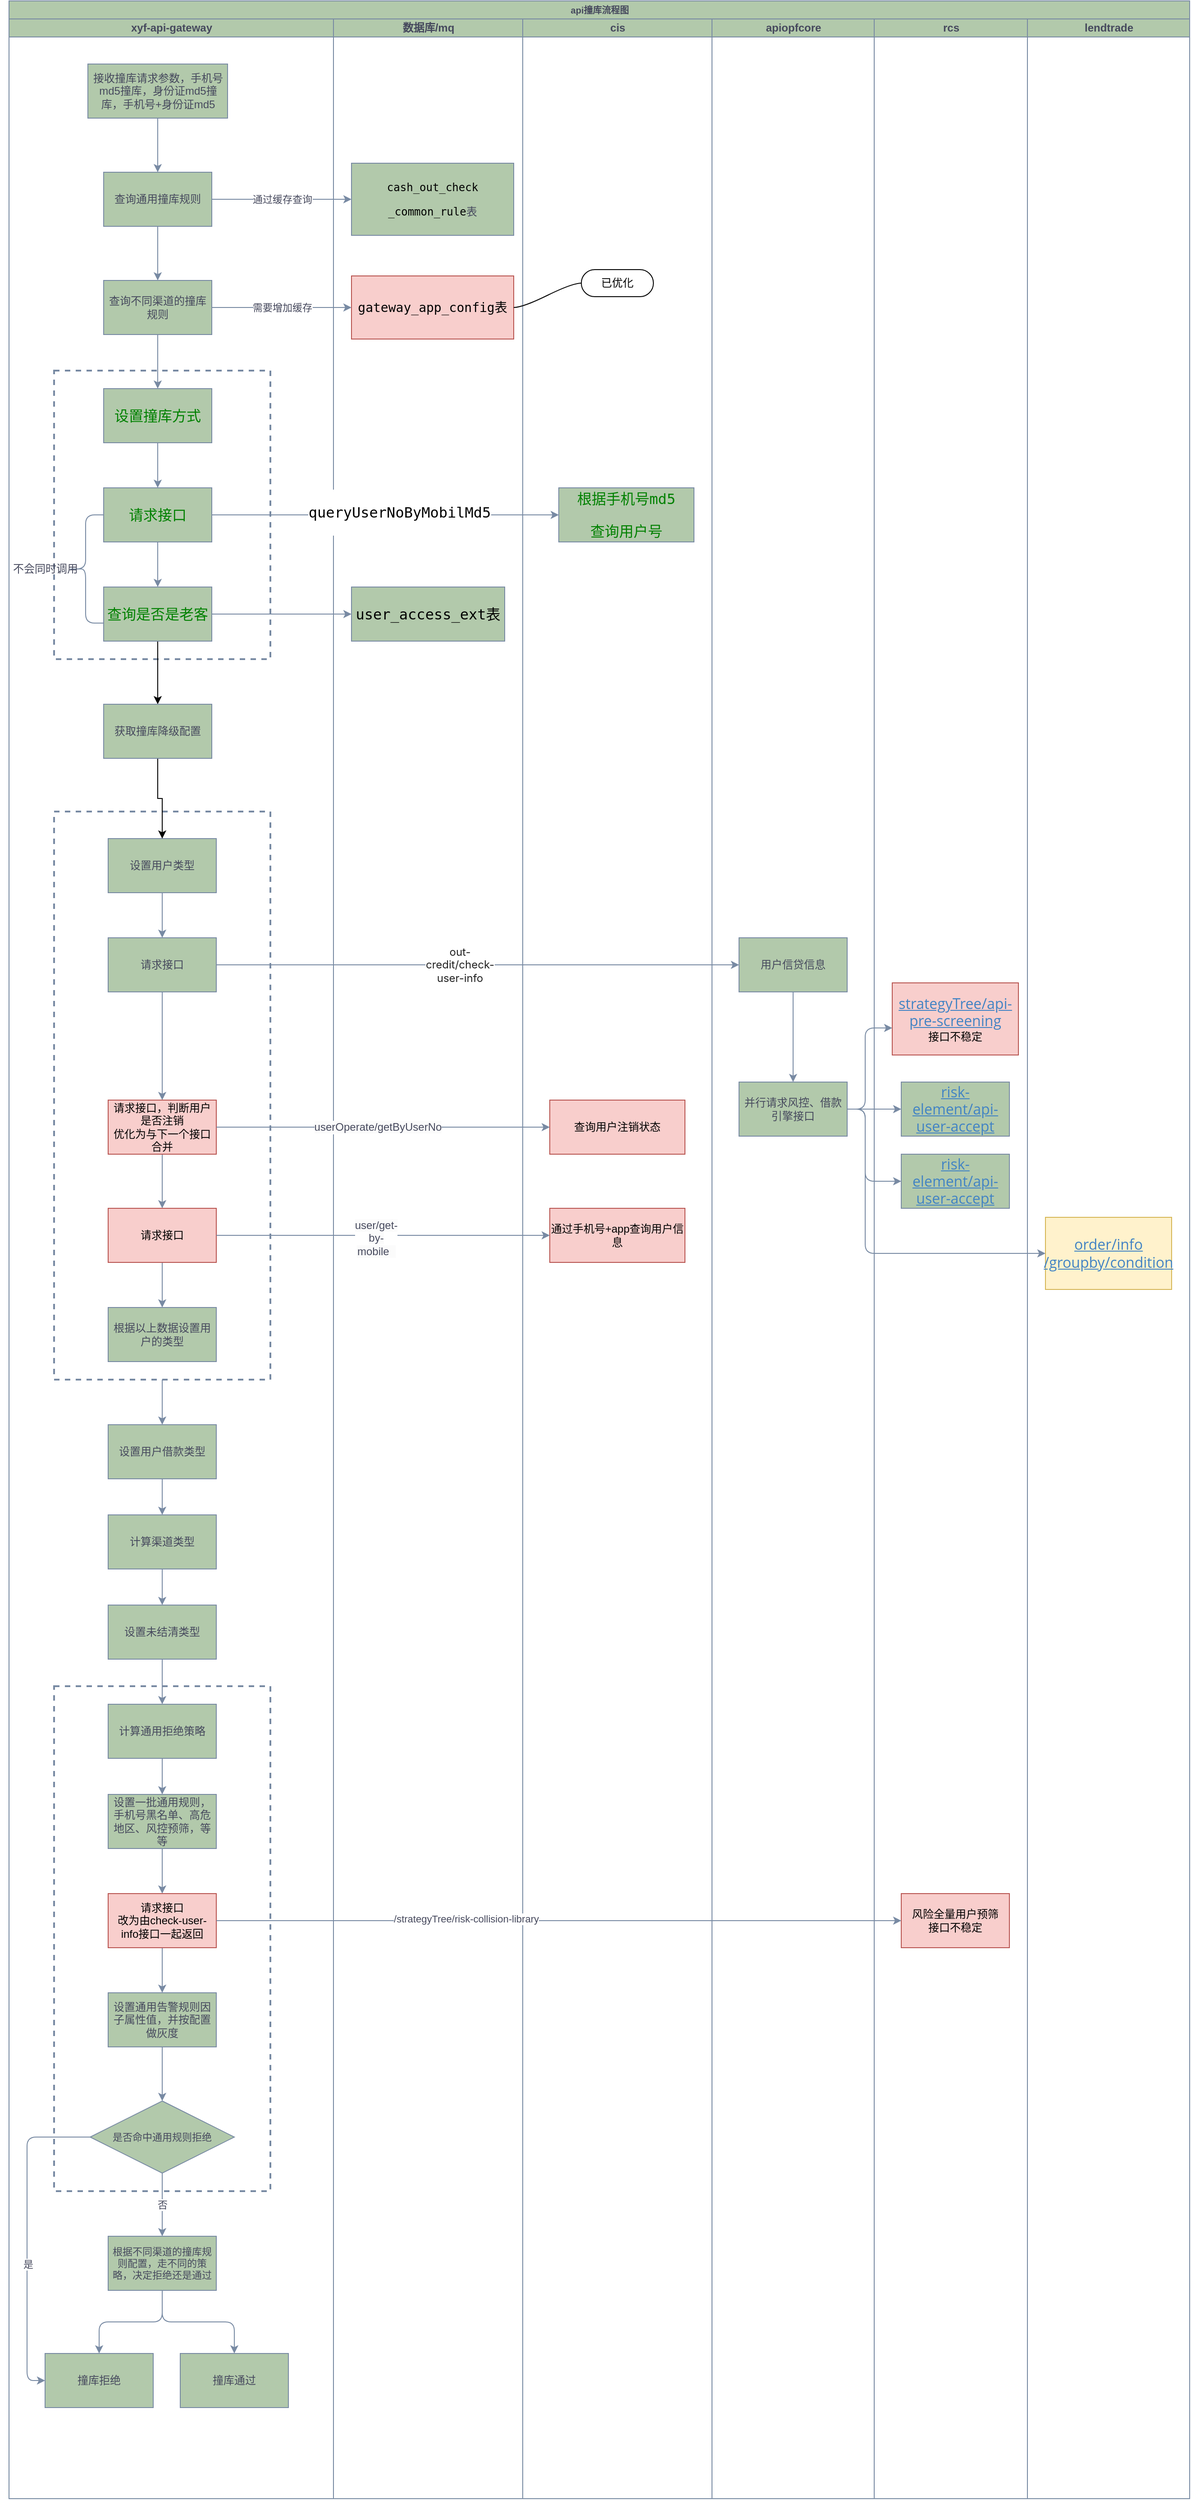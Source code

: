 <mxfile version="24.6.4" type="github">
  <diagram id="prtHgNgQTEPvFCAcTncT" name="Page-1">
    <mxGraphModel dx="1803" dy="1094" grid="1" gridSize="10" guides="1" tooltips="1" connect="1" arrows="1" fold="1" page="1" pageScale="1" pageWidth="827" pageHeight="1169" math="0" shadow="0">
      <root>
        <mxCell id="0" />
        <mxCell id="1" parent="0" />
        <mxCell id="2Fra0jSn8zF7LKlEDc4x-1" value="api撞库流程图" style="swimlane;childLayout=stackLayout;resizeParent=1;resizeParentMax=0;startSize=20;html=1;labelBackgroundColor=none;fillColor=#B2C9AB;strokeColor=#788AA3;fontColor=#46495D;fontSize=10;" parent="1" vertex="1">
          <mxGeometry x="170" y="60" width="1310" height="2770" as="geometry" />
        </mxCell>
        <mxCell id="2Fra0jSn8zF7LKlEDc4x-2" value="xyf-api-gateway" style="swimlane;startSize=20;html=1;labelBackgroundColor=none;fillColor=#B2C9AB;strokeColor=#788AA3;fontColor=#46495D;" parent="2Fra0jSn8zF7LKlEDc4x-1" vertex="1">
          <mxGeometry y="20" width="360" height="2750" as="geometry" />
        </mxCell>
        <mxCell id="2Fra0jSn8zF7LKlEDc4x-95" value="" style="rounded=0;whiteSpace=wrap;html=1;strokeColor=#788AA3;fontFamily=Helvetica;fontSize=11;fontColor=#46495D;labelBackgroundColor=default;fillColor=none;strokeWidth=2;dashed=1;" parent="2Fra0jSn8zF7LKlEDc4x-2" vertex="1">
          <mxGeometry x="50" y="1849" width="240" height="560" as="geometry" />
        </mxCell>
        <mxCell id="2Fra0jSn8zF7LKlEDc4x-69" style="edgeStyle=orthogonalEdgeStyle;curved=0;rounded=1;orthogonalLoop=1;jettySize=auto;html=1;entryX=0.5;entryY=0;entryDx=0;entryDy=0;strokeColor=#788AA3;align=center;verticalAlign=middle;fontFamily=Helvetica;fontSize=11;fontColor=#46495D;labelBackgroundColor=default;endArrow=classic;fillColor=#B2C9AB;" parent="2Fra0jSn8zF7LKlEDc4x-2" source="2Fra0jSn8zF7LKlEDc4x-67" target="2Fra0jSn8zF7LKlEDc4x-68" edge="1">
          <mxGeometry relative="1" as="geometry" />
        </mxCell>
        <mxCell id="2Fra0jSn8zF7LKlEDc4x-67" value="" style="rounded=0;whiteSpace=wrap;html=1;strokeColor=#788AA3;fontColor=#46495D;fillColor=none;strokeWidth=2;dashed=1;" parent="2Fra0jSn8zF7LKlEDc4x-2" vertex="1">
          <mxGeometry x="50" y="879" width="240" height="630" as="geometry" />
        </mxCell>
        <mxCell id="2Fra0jSn8zF7LKlEDc4x-34" value="" style="rounded=0;whiteSpace=wrap;html=1;strokeColor=#788AA3;fontColor=#46495D;fillColor=none;strokeWidth=2;dashed=1;" parent="2Fra0jSn8zF7LKlEDc4x-2" vertex="1">
          <mxGeometry x="50" y="390" width="240" height="320" as="geometry" />
        </mxCell>
        <mxCell id="2Fra0jSn8zF7LKlEDc4x-10" value="" style="edgeStyle=orthogonalEdgeStyle;rounded=0;orthogonalLoop=1;jettySize=auto;html=1;strokeColor=#788AA3;fontColor=#46495D;fillColor=#B2C9AB;" parent="2Fra0jSn8zF7LKlEDc4x-2" source="2Fra0jSn8zF7LKlEDc4x-7" target="2Fra0jSn8zF7LKlEDc4x-9" edge="1">
          <mxGeometry relative="1" as="geometry" />
        </mxCell>
        <mxCell id="2Fra0jSn8zF7LKlEDc4x-7" value="接收撞库请求参数，手机号md5撞库，身份证md5撞库，手机号+身份证md5" style="rounded=0;whiteSpace=wrap;html=1;fillColor=#B2C9AB;strokeColor=#788AA3;labelBackgroundColor=none;fontColor=#46495D;" parent="2Fra0jSn8zF7LKlEDc4x-2" vertex="1">
          <mxGeometry x="87.5" y="50" width="155" height="60" as="geometry" />
        </mxCell>
        <mxCell id="2Fra0jSn8zF7LKlEDc4x-14" value="" style="edgeStyle=orthogonalEdgeStyle;rounded=0;orthogonalLoop=1;jettySize=auto;html=1;strokeColor=#788AA3;fontColor=#46495D;fillColor=#B2C9AB;" parent="2Fra0jSn8zF7LKlEDc4x-2" source="2Fra0jSn8zF7LKlEDc4x-9" target="2Fra0jSn8zF7LKlEDc4x-13" edge="1">
          <mxGeometry relative="1" as="geometry" />
        </mxCell>
        <mxCell id="2Fra0jSn8zF7LKlEDc4x-9" value="查询通用撞库规则" style="rounded=0;whiteSpace=wrap;html=1;fillColor=#B2C9AB;strokeColor=#788AA3;labelBackgroundColor=none;fontColor=#46495D;" parent="2Fra0jSn8zF7LKlEDc4x-2" vertex="1">
          <mxGeometry x="105" y="170" width="120" height="60" as="geometry" />
        </mxCell>
        <mxCell id="2Fra0jSn8zF7LKlEDc4x-18" value="" style="edgeStyle=orthogonalEdgeStyle;rounded=0;orthogonalLoop=1;jettySize=auto;html=1;strokeColor=#788AA3;fontColor=#46495D;fillColor=#B2C9AB;" parent="2Fra0jSn8zF7LKlEDc4x-2" source="2Fra0jSn8zF7LKlEDc4x-13" target="2Fra0jSn8zF7LKlEDc4x-17" edge="1">
          <mxGeometry relative="1" as="geometry" />
        </mxCell>
        <mxCell id="2Fra0jSn8zF7LKlEDc4x-13" value="查询不同渠道的撞库规则" style="rounded=0;whiteSpace=wrap;html=1;fillColor=#B2C9AB;strokeColor=#788AA3;labelBackgroundColor=none;fontColor=#46495D;" parent="2Fra0jSn8zF7LKlEDc4x-2" vertex="1">
          <mxGeometry x="105" y="290" width="120" height="60" as="geometry" />
        </mxCell>
        <mxCell id="2Fra0jSn8zF7LKlEDc4x-20" value="" style="edgeStyle=orthogonalEdgeStyle;rounded=0;orthogonalLoop=1;jettySize=auto;html=1;strokeColor=#788AA3;fontColor=#46495D;fillColor=#B2C9AB;" parent="2Fra0jSn8zF7LKlEDc4x-2" source="2Fra0jSn8zF7LKlEDc4x-17" target="2Fra0jSn8zF7LKlEDc4x-19" edge="1">
          <mxGeometry relative="1" as="geometry" />
        </mxCell>
        <mxCell id="2Fra0jSn8zF7LKlEDc4x-17" value="&lt;div style=&quot;color: rgb(0, 0, 0); font-family: &amp;quot;.AppleSystemUIFont&amp;quot;; font-size: 12pt;&quot;&gt;&lt;pre style=&quot;&quot;&gt;&lt;span style=&quot;color: rgb(0, 128, 0);&quot;&gt;设置撞库方式&lt;/span&gt;&lt;/pre&gt;&lt;/div&gt;" style="rounded=0;whiteSpace=wrap;html=1;fillColor=#B2C9AB;strokeColor=#788AA3;labelBackgroundColor=none;fontColor=#46495D;" parent="2Fra0jSn8zF7LKlEDc4x-2" vertex="1">
          <mxGeometry x="105" y="410" width="120" height="60" as="geometry" />
        </mxCell>
        <mxCell id="2Fra0jSn8zF7LKlEDc4x-25" value="" style="edgeStyle=orthogonalEdgeStyle;rounded=0;orthogonalLoop=1;jettySize=auto;html=1;strokeColor=#788AA3;fontColor=#46495D;fillColor=#B2C9AB;" parent="2Fra0jSn8zF7LKlEDc4x-2" source="2Fra0jSn8zF7LKlEDc4x-19" target="2Fra0jSn8zF7LKlEDc4x-24" edge="1">
          <mxGeometry relative="1" as="geometry" />
        </mxCell>
        <mxCell id="2Fra0jSn8zF7LKlEDc4x-19" value="&lt;div style=&quot;font-family: &amp;quot;.AppleSystemUIFont&amp;quot;; font-size: 12pt;&quot;&gt;&lt;pre style=&quot;&quot;&gt;&lt;font style=&quot;&quot; color=&quot;#008000&quot;&gt;请求接口&lt;/font&gt;&lt;/pre&gt;&lt;/div&gt;" style="rounded=0;whiteSpace=wrap;html=1;fillColor=#B2C9AB;strokeColor=#788AA3;labelBackgroundColor=none;fontColor=#46495D;" parent="2Fra0jSn8zF7LKlEDc4x-2" vertex="1">
          <mxGeometry x="105" y="520" width="120" height="60" as="geometry" />
        </mxCell>
        <mxCell id="riy8OOcU6Zv-kkfkRLPi-4" value="" style="edgeStyle=orthogonalEdgeStyle;rounded=0;orthogonalLoop=1;jettySize=auto;html=1;" edge="1" parent="2Fra0jSn8zF7LKlEDc4x-2" source="2Fra0jSn8zF7LKlEDc4x-24" target="riy8OOcU6Zv-kkfkRLPi-3">
          <mxGeometry relative="1" as="geometry" />
        </mxCell>
        <mxCell id="2Fra0jSn8zF7LKlEDc4x-24" value="&lt;div style=&quot;font-family: &amp;quot;.AppleSystemUIFont&amp;quot;; font-size: 12pt;&quot;&gt;&lt;pre style=&quot;&quot;&gt;&lt;font style=&quot;&quot; color=&quot;#008000&quot;&gt;查询是否是老客&lt;/font&gt;&lt;/pre&gt;&lt;/div&gt;" style="rounded=0;whiteSpace=wrap;html=1;fillColor=#B2C9AB;strokeColor=#788AA3;labelBackgroundColor=none;fontColor=#46495D;" parent="2Fra0jSn8zF7LKlEDc4x-2" vertex="1">
          <mxGeometry x="105" y="630" width="120" height="60" as="geometry" />
        </mxCell>
        <mxCell id="2Fra0jSn8zF7LKlEDc4x-30" value="" style="shape=curlyBracket;whiteSpace=wrap;html=1;rounded=1;labelPosition=left;verticalLabelPosition=middle;align=right;verticalAlign=middle;strokeColor=#788AA3;fontColor=#46495D;fillColor=#B2C9AB;" parent="2Fra0jSn8zF7LKlEDc4x-2" vertex="1">
          <mxGeometry x="65" y="550" width="40" height="120" as="geometry" />
        </mxCell>
        <mxCell id="2Fra0jSn8zF7LKlEDc4x-31" value="不会同时调用" style="text;html=1;align=center;verticalAlign=middle;resizable=0;points=[];autosize=1;strokeColor=none;fillColor=none;fontColor=#46495D;" parent="2Fra0jSn8zF7LKlEDc4x-2" vertex="1">
          <mxGeometry x="-10" y="595" width="100" height="30" as="geometry" />
        </mxCell>
        <mxCell id="2Fra0jSn8zF7LKlEDc4x-39" value="" style="edgeStyle=orthogonalEdgeStyle;rounded=0;orthogonalLoop=1;jettySize=auto;html=1;strokeColor=#788AA3;fontColor=#46495D;fillColor=#B2C9AB;" parent="2Fra0jSn8zF7LKlEDc4x-2" source="2Fra0jSn8zF7LKlEDc4x-37" target="2Fra0jSn8zF7LKlEDc4x-38" edge="1">
          <mxGeometry relative="1" as="geometry" />
        </mxCell>
        <mxCell id="2Fra0jSn8zF7LKlEDc4x-37" value="设置用户类型" style="rounded=0;whiteSpace=wrap;html=1;fillColor=#B2C9AB;strokeColor=#788AA3;labelBackgroundColor=none;fontColor=#46495D;" parent="2Fra0jSn8zF7LKlEDc4x-2" vertex="1">
          <mxGeometry x="110" y="909" width="120" height="60" as="geometry" />
        </mxCell>
        <mxCell id="2Fra0jSn8zF7LKlEDc4x-54" value="" style="edgeStyle=orthogonalEdgeStyle;curved=0;rounded=1;orthogonalLoop=1;jettySize=auto;html=1;strokeColor=#788AA3;align=center;verticalAlign=middle;fontFamily=Helvetica;fontSize=11;fontColor=#46495D;labelBackgroundColor=default;endArrow=classic;fillColor=#B2C9AB;" parent="2Fra0jSn8zF7LKlEDc4x-2" source="2Fra0jSn8zF7LKlEDc4x-38" target="2Fra0jSn8zF7LKlEDc4x-53" edge="1">
          <mxGeometry relative="1" as="geometry" />
        </mxCell>
        <mxCell id="2Fra0jSn8zF7LKlEDc4x-38" value="请求接口" style="rounded=0;whiteSpace=wrap;html=1;fillColor=#B2C9AB;strokeColor=#788AA3;labelBackgroundColor=none;fontColor=#46495D;" parent="2Fra0jSn8zF7LKlEDc4x-2" vertex="1">
          <mxGeometry x="110" y="1019" width="120" height="60" as="geometry" />
        </mxCell>
        <mxCell id="2Fra0jSn8zF7LKlEDc4x-58" style="edgeStyle=orthogonalEdgeStyle;curved=0;rounded=1;orthogonalLoop=1;jettySize=auto;html=1;entryX=0.5;entryY=0;entryDx=0;entryDy=0;strokeColor=#788AA3;align=center;verticalAlign=middle;fontFamily=Helvetica;fontSize=11;fontColor=#46495D;labelBackgroundColor=default;endArrow=classic;fillColor=#B2C9AB;" parent="2Fra0jSn8zF7LKlEDc4x-2" source="2Fra0jSn8zF7LKlEDc4x-53" target="2Fra0jSn8zF7LKlEDc4x-57" edge="1">
          <mxGeometry relative="1" as="geometry" />
        </mxCell>
        <mxCell id="2Fra0jSn8zF7LKlEDc4x-53" value="请求接口，判断用户是否注销&lt;div&gt;优化为与下一个接口合并&lt;/div&gt;" style="rounded=0;whiteSpace=wrap;html=1;fillColor=#f8cecc;strokeColor=#b85450;labelBackgroundColor=none;" parent="2Fra0jSn8zF7LKlEDc4x-2" vertex="1">
          <mxGeometry x="110" y="1199" width="120" height="60" as="geometry" />
        </mxCell>
        <mxCell id="2Fra0jSn8zF7LKlEDc4x-66" value="" style="edgeStyle=orthogonalEdgeStyle;curved=0;rounded=1;orthogonalLoop=1;jettySize=auto;html=1;strokeColor=#788AA3;align=center;verticalAlign=middle;fontFamily=Helvetica;fontSize=11;fontColor=#46495D;labelBackgroundColor=default;endArrow=classic;fillColor=#B2C9AB;" parent="2Fra0jSn8zF7LKlEDc4x-2" source="2Fra0jSn8zF7LKlEDc4x-57" target="2Fra0jSn8zF7LKlEDc4x-65" edge="1">
          <mxGeometry relative="1" as="geometry" />
        </mxCell>
        <mxCell id="2Fra0jSn8zF7LKlEDc4x-57" value="请求接口" style="rounded=0;whiteSpace=wrap;html=1;fillColor=#f8cecc;strokeColor=#b85450;labelBackgroundColor=none;" parent="2Fra0jSn8zF7LKlEDc4x-2" vertex="1">
          <mxGeometry x="110" y="1319" width="120" height="60" as="geometry" />
        </mxCell>
        <mxCell id="2Fra0jSn8zF7LKlEDc4x-65" value="根据以上数据设置用户的类型" style="rounded=0;whiteSpace=wrap;html=1;fillColor=#B2C9AB;strokeColor=#788AA3;labelBackgroundColor=none;fontColor=#46495D;" parent="2Fra0jSn8zF7LKlEDc4x-2" vertex="1">
          <mxGeometry x="110" y="1429" width="120" height="60" as="geometry" />
        </mxCell>
        <mxCell id="2Fra0jSn8zF7LKlEDc4x-71" value="" style="edgeStyle=orthogonalEdgeStyle;curved=0;rounded=1;orthogonalLoop=1;jettySize=auto;html=1;strokeColor=#788AA3;align=center;verticalAlign=middle;fontFamily=Helvetica;fontSize=11;fontColor=#46495D;labelBackgroundColor=default;endArrow=classic;fillColor=#B2C9AB;" parent="2Fra0jSn8zF7LKlEDc4x-2" source="2Fra0jSn8zF7LKlEDc4x-68" target="2Fra0jSn8zF7LKlEDc4x-70" edge="1">
          <mxGeometry relative="1" as="geometry" />
        </mxCell>
        <mxCell id="2Fra0jSn8zF7LKlEDc4x-68" value="设置用户借款类型" style="rounded=0;whiteSpace=wrap;html=1;fillColor=#B2C9AB;strokeColor=#788AA3;labelBackgroundColor=none;fontColor=#46495D;" parent="2Fra0jSn8zF7LKlEDc4x-2" vertex="1">
          <mxGeometry x="110" y="1559" width="120" height="60" as="geometry" />
        </mxCell>
        <mxCell id="2Fra0jSn8zF7LKlEDc4x-73" value="" style="edgeStyle=orthogonalEdgeStyle;curved=0;rounded=1;orthogonalLoop=1;jettySize=auto;html=1;strokeColor=#788AA3;align=center;verticalAlign=middle;fontFamily=Helvetica;fontSize=11;fontColor=#46495D;labelBackgroundColor=default;endArrow=classic;fillColor=#B2C9AB;" parent="2Fra0jSn8zF7LKlEDc4x-2" source="2Fra0jSn8zF7LKlEDc4x-70" target="2Fra0jSn8zF7LKlEDc4x-72" edge="1">
          <mxGeometry relative="1" as="geometry" />
        </mxCell>
        <mxCell id="2Fra0jSn8zF7LKlEDc4x-70" value="计算渠道类型" style="rounded=0;whiteSpace=wrap;html=1;fillColor=#B2C9AB;strokeColor=#788AA3;labelBackgroundColor=none;fontColor=#46495D;" parent="2Fra0jSn8zF7LKlEDc4x-2" vertex="1">
          <mxGeometry x="110" y="1659" width="120" height="60" as="geometry" />
        </mxCell>
        <mxCell id="2Fra0jSn8zF7LKlEDc4x-75" value="" style="edgeStyle=orthogonalEdgeStyle;curved=0;rounded=1;orthogonalLoop=1;jettySize=auto;html=1;strokeColor=#788AA3;align=center;verticalAlign=middle;fontFamily=Helvetica;fontSize=11;fontColor=#46495D;labelBackgroundColor=default;endArrow=classic;fillColor=#B2C9AB;" parent="2Fra0jSn8zF7LKlEDc4x-2" source="2Fra0jSn8zF7LKlEDc4x-72" target="2Fra0jSn8zF7LKlEDc4x-74" edge="1">
          <mxGeometry relative="1" as="geometry" />
        </mxCell>
        <mxCell id="2Fra0jSn8zF7LKlEDc4x-72" value="设置未结清类型" style="rounded=0;whiteSpace=wrap;html=1;fillColor=#B2C9AB;strokeColor=#788AA3;labelBackgroundColor=none;fontColor=#46495D;" parent="2Fra0jSn8zF7LKlEDc4x-2" vertex="1">
          <mxGeometry x="110" y="1759" width="120" height="60" as="geometry" />
        </mxCell>
        <mxCell id="2Fra0jSn8zF7LKlEDc4x-77" value="" style="edgeStyle=orthogonalEdgeStyle;curved=0;rounded=1;orthogonalLoop=1;jettySize=auto;html=1;strokeColor=#788AA3;align=center;verticalAlign=middle;fontFamily=Helvetica;fontSize=11;fontColor=#46495D;labelBackgroundColor=default;endArrow=classic;fillColor=#B2C9AB;" parent="2Fra0jSn8zF7LKlEDc4x-2" source="2Fra0jSn8zF7LKlEDc4x-74" target="2Fra0jSn8zF7LKlEDc4x-76" edge="1">
          <mxGeometry relative="1" as="geometry" />
        </mxCell>
        <mxCell id="2Fra0jSn8zF7LKlEDc4x-74" value="计算通用拒绝策略" style="rounded=0;whiteSpace=wrap;html=1;fillColor=#B2C9AB;strokeColor=#788AA3;labelBackgroundColor=none;fontColor=#46495D;" parent="2Fra0jSn8zF7LKlEDc4x-2" vertex="1">
          <mxGeometry x="110" y="1869" width="120" height="60" as="geometry" />
        </mxCell>
        <mxCell id="2Fra0jSn8zF7LKlEDc4x-79" value="" style="edgeStyle=orthogonalEdgeStyle;curved=0;rounded=1;orthogonalLoop=1;jettySize=auto;html=1;strokeColor=#788AA3;align=center;verticalAlign=middle;fontFamily=Helvetica;fontSize=11;fontColor=#46495D;labelBackgroundColor=default;endArrow=classic;fillColor=#B2C9AB;" parent="2Fra0jSn8zF7LKlEDc4x-2" source="2Fra0jSn8zF7LKlEDc4x-76" target="2Fra0jSn8zF7LKlEDc4x-78" edge="1">
          <mxGeometry relative="1" as="geometry" />
        </mxCell>
        <mxCell id="2Fra0jSn8zF7LKlEDc4x-76" value="设置一批通用规则，手机号黑名单、高危地区、风控预筛，等等" style="rounded=0;whiteSpace=wrap;html=1;fillColor=#B2C9AB;strokeColor=#788AA3;labelBackgroundColor=none;fontColor=#46495D;" parent="2Fra0jSn8zF7LKlEDc4x-2" vertex="1">
          <mxGeometry x="110" y="1969" width="120" height="60" as="geometry" />
        </mxCell>
        <mxCell id="2Fra0jSn8zF7LKlEDc4x-84" style="edgeStyle=orthogonalEdgeStyle;curved=0;rounded=1;orthogonalLoop=1;jettySize=auto;html=1;entryX=0.5;entryY=0;entryDx=0;entryDy=0;strokeColor=#788AA3;align=center;verticalAlign=middle;fontFamily=Helvetica;fontSize=11;fontColor=#46495D;labelBackgroundColor=default;endArrow=classic;fillColor=#B2C9AB;" parent="2Fra0jSn8zF7LKlEDc4x-2" source="2Fra0jSn8zF7LKlEDc4x-78" target="2Fra0jSn8zF7LKlEDc4x-83" edge="1">
          <mxGeometry relative="1" as="geometry" />
        </mxCell>
        <mxCell id="2Fra0jSn8zF7LKlEDc4x-78" value="请求接口&lt;div&gt;改为由check-user-info接口一起返回&lt;/div&gt;" style="rounded=0;whiteSpace=wrap;html=1;fillColor=#f8cecc;strokeColor=#b85450;labelBackgroundColor=none;" parent="2Fra0jSn8zF7LKlEDc4x-2" vertex="1">
          <mxGeometry x="110" y="2079" width="120" height="60" as="geometry" />
        </mxCell>
        <mxCell id="2Fra0jSn8zF7LKlEDc4x-86" value="" style="edgeStyle=orthogonalEdgeStyle;curved=0;rounded=1;orthogonalLoop=1;jettySize=auto;html=1;strokeColor=#788AA3;align=center;verticalAlign=middle;fontFamily=Helvetica;fontSize=11;fontColor=#46495D;labelBackgroundColor=default;endArrow=classic;fillColor=#B2C9AB;entryX=0.5;entryY=0;entryDx=0;entryDy=0;" parent="2Fra0jSn8zF7LKlEDc4x-2" source="2Fra0jSn8zF7LKlEDc4x-83" target="2Fra0jSn8zF7LKlEDc4x-87" edge="1">
          <mxGeometry relative="1" as="geometry">
            <mxPoint x="170" y="2319" as="targetPoint" />
          </mxGeometry>
        </mxCell>
        <mxCell id="2Fra0jSn8zF7LKlEDc4x-83" value="设置通用告警规则因子属性值，并按配置做灰度" style="rounded=0;whiteSpace=wrap;html=1;fillColor=#B2C9AB;strokeColor=#788AA3;labelBackgroundColor=none;fontColor=#46495D;" parent="2Fra0jSn8zF7LKlEDc4x-2" vertex="1">
          <mxGeometry x="110" y="2189" width="120" height="60" as="geometry" />
        </mxCell>
        <mxCell id="2Fra0jSn8zF7LKlEDc4x-89" value="否" style="edgeStyle=orthogonalEdgeStyle;curved=0;rounded=1;orthogonalLoop=1;jettySize=auto;html=1;strokeColor=#788AA3;align=center;verticalAlign=middle;fontFamily=Helvetica;fontSize=11;fontColor=#46495D;labelBackgroundColor=default;endArrow=classic;fillColor=#B2C9AB;" parent="2Fra0jSn8zF7LKlEDc4x-2" source="2Fra0jSn8zF7LKlEDc4x-87" target="2Fra0jSn8zF7LKlEDc4x-88" edge="1">
          <mxGeometry relative="1" as="geometry" />
        </mxCell>
        <mxCell id="2Fra0jSn8zF7LKlEDc4x-98" style="edgeStyle=orthogonalEdgeStyle;curved=0;rounded=1;orthogonalLoop=1;jettySize=auto;html=1;entryX=0;entryY=0.5;entryDx=0;entryDy=0;strokeColor=#788AA3;align=center;verticalAlign=middle;fontFamily=Helvetica;fontSize=11;fontColor=#46495D;labelBackgroundColor=default;endArrow=classic;fillColor=#B2C9AB;" parent="2Fra0jSn8zF7LKlEDc4x-2" source="2Fra0jSn8zF7LKlEDc4x-87" target="2Fra0jSn8zF7LKlEDc4x-96" edge="1">
          <mxGeometry relative="1" as="geometry">
            <Array as="points">
              <mxPoint x="20" y="2349" />
              <mxPoint x="20" y="2619" />
            </Array>
          </mxGeometry>
        </mxCell>
        <mxCell id="2Fra0jSn8zF7LKlEDc4x-99" value="是" style="edgeLabel;html=1;align=center;verticalAlign=middle;resizable=0;points=[];strokeColor=#788AA3;fontFamily=Helvetica;fontSize=11;fontColor=#46495D;labelBackgroundColor=default;fillColor=#B2C9AB;" parent="2Fra0jSn8zF7LKlEDc4x-98" vertex="1" connectable="0">
          <mxGeometry x="0.172" y="1" relative="1" as="geometry">
            <mxPoint as="offset" />
          </mxGeometry>
        </mxCell>
        <mxCell id="2Fra0jSn8zF7LKlEDc4x-87" value="是否命中通用规则拒绝" style="rhombus;whiteSpace=wrap;html=1;strokeColor=#788AA3;fontFamily=Helvetica;fontSize=11;fontColor=#46495D;labelBackgroundColor=none;fillColor=#B2C9AB;" parent="2Fra0jSn8zF7LKlEDc4x-2" vertex="1">
          <mxGeometry x="90" y="2309" width="160" height="80" as="geometry" />
        </mxCell>
        <mxCell id="2Fra0jSn8zF7LKlEDc4x-100" style="edgeStyle=orthogonalEdgeStyle;curved=0;rounded=1;orthogonalLoop=1;jettySize=auto;html=1;strokeColor=#788AA3;align=center;verticalAlign=middle;fontFamily=Helvetica;fontSize=11;fontColor=#46495D;labelBackgroundColor=default;endArrow=classic;fillColor=#B2C9AB;" parent="2Fra0jSn8zF7LKlEDc4x-2" source="2Fra0jSn8zF7LKlEDc4x-88" target="2Fra0jSn8zF7LKlEDc4x-97" edge="1">
          <mxGeometry relative="1" as="geometry" />
        </mxCell>
        <mxCell id="2Fra0jSn8zF7LKlEDc4x-101" style="edgeStyle=orthogonalEdgeStyle;curved=0;rounded=1;orthogonalLoop=1;jettySize=auto;html=1;entryX=0.5;entryY=0;entryDx=0;entryDy=0;strokeColor=#788AA3;align=center;verticalAlign=middle;fontFamily=Helvetica;fontSize=11;fontColor=#46495D;labelBackgroundColor=default;endArrow=classic;fillColor=#B2C9AB;" parent="2Fra0jSn8zF7LKlEDc4x-2" source="2Fra0jSn8zF7LKlEDc4x-88" target="2Fra0jSn8zF7LKlEDc4x-96" edge="1">
          <mxGeometry relative="1" as="geometry" />
        </mxCell>
        <mxCell id="2Fra0jSn8zF7LKlEDc4x-88" value="根据不同渠道的撞库规则配置，走不同的策略，决定拒绝还是通过" style="whiteSpace=wrap;html=1;fontSize=11;fillColor=#B2C9AB;strokeColor=#788AA3;fontColor=#46495D;labelBackgroundColor=none;" parent="2Fra0jSn8zF7LKlEDc4x-2" vertex="1">
          <mxGeometry x="110" y="2459" width="120" height="60" as="geometry" />
        </mxCell>
        <mxCell id="2Fra0jSn8zF7LKlEDc4x-96" value="撞库拒绝" style="rounded=0;whiteSpace=wrap;html=1;fillColor=#B2C9AB;strokeColor=#788AA3;labelBackgroundColor=none;fontColor=#46495D;" parent="2Fra0jSn8zF7LKlEDc4x-2" vertex="1">
          <mxGeometry x="40" y="2589" width="120" height="60" as="geometry" />
        </mxCell>
        <mxCell id="2Fra0jSn8zF7LKlEDc4x-97" value="撞库通过" style="rounded=0;whiteSpace=wrap;html=1;fillColor=#B2C9AB;strokeColor=#788AA3;labelBackgroundColor=none;fontColor=#46495D;" parent="2Fra0jSn8zF7LKlEDc4x-2" vertex="1">
          <mxGeometry x="190" y="2589" width="120" height="60" as="geometry" />
        </mxCell>
        <mxCell id="riy8OOcU6Zv-kkfkRLPi-5" style="edgeStyle=orthogonalEdgeStyle;rounded=0;orthogonalLoop=1;jettySize=auto;html=1;entryX=0.5;entryY=0;entryDx=0;entryDy=0;" edge="1" parent="2Fra0jSn8zF7LKlEDc4x-2" source="riy8OOcU6Zv-kkfkRLPi-3" target="2Fra0jSn8zF7LKlEDc4x-37">
          <mxGeometry relative="1" as="geometry" />
        </mxCell>
        <mxCell id="riy8OOcU6Zv-kkfkRLPi-3" value="获取撞库降级配置" style="whiteSpace=wrap;html=1;fillColor=#B2C9AB;strokeColor=#788AA3;fontColor=#46495D;rounded=0;labelBackgroundColor=none;" vertex="1" parent="2Fra0jSn8zF7LKlEDc4x-2">
          <mxGeometry x="105" y="760" width="120" height="60" as="geometry" />
        </mxCell>
        <mxCell id="2Fra0jSn8zF7LKlEDc4x-8" value="数据库/mq" style="swimlane;startSize=20;html=1;labelBackgroundColor=none;fillColor=#B2C9AB;strokeColor=#788AA3;fontColor=#46495D;" parent="2Fra0jSn8zF7LKlEDc4x-1" vertex="1">
          <mxGeometry x="360" y="20" width="210" height="2750" as="geometry" />
        </mxCell>
        <mxCell id="2Fra0jSn8zF7LKlEDc4x-11" value="&lt;div style=&quot;font-family: Menlo-Regular, monospace; font-size: 12px;&quot;&gt;&lt;pre style=&quot;&quot;&gt;&lt;font color=&quot;#000000&quot;&gt;cash_out_check&lt;/font&gt;&lt;/pre&gt;&lt;pre style=&quot;&quot;&gt;&lt;font color=&quot;#000000&quot;&gt;_common_rule&lt;/font&gt;表&lt;/pre&gt;&lt;/div&gt;" style="html=1;fillColor=#B2C9AB;strokeColor=#788AA3;fontColor=#46495D;rounded=0;labelBackgroundColor=none;fontSize=11;whiteSpace=wrap;" parent="2Fra0jSn8zF7LKlEDc4x-8" vertex="1">
          <mxGeometry x="20" y="160" width="180" height="80" as="geometry" />
        </mxCell>
        <mxCell id="2Fra0jSn8zF7LKlEDc4x-15" value="&lt;div style=&quot;font-family: Menlo-Regular, monospace;&quot;&gt;&lt;pre style=&quot;&quot;&gt;&lt;font style=&quot;font-size: 14px;&quot;&gt;gateway_app_config表&lt;/font&gt;&lt;/pre&gt;&lt;/div&gt;" style="rounded=0;whiteSpace=wrap;html=1;fillColor=#f8cecc;strokeColor=#b85450;labelBackgroundColor=none;" parent="2Fra0jSn8zF7LKlEDc4x-8" vertex="1">
          <mxGeometry x="20" y="285" width="180" height="70" as="geometry" />
        </mxCell>
        <mxCell id="2Fra0jSn8zF7LKlEDc4x-26" value="&lt;div style=&quot;font-family: &amp;quot;.AppleSystemUIFont&amp;quot;; font-size: 12pt;&quot;&gt;&lt;pre style=&quot;&quot;&gt;&lt;div style=&quot;font-family: Menlo-Regular, monospace; font-size: 12pt;&quot;&gt;&lt;pre style=&quot;&quot;&gt;&lt;font color=&quot;#000000&quot;&gt;user_access_ext表&lt;/font&gt;&lt;/pre&gt;&lt;/div&gt;&lt;/pre&gt;&lt;/div&gt;" style="rounded=0;whiteSpace=wrap;html=1;fillColor=#B2C9AB;strokeColor=#788AA3;labelBackgroundColor=none;fontColor=#46495D;" parent="2Fra0jSn8zF7LKlEDc4x-8" vertex="1">
          <mxGeometry x="20" y="630" width="170" height="60" as="geometry" />
        </mxCell>
        <mxCell id="2Fra0jSn8zF7LKlEDc4x-3" value="cis" style="swimlane;startSize=20;html=1;labelBackgroundColor=none;fillColor=#B2C9AB;strokeColor=#788AA3;fontColor=#46495D;" parent="2Fra0jSn8zF7LKlEDc4x-1" vertex="1">
          <mxGeometry x="570" y="20" width="210" height="2750" as="geometry" />
        </mxCell>
        <mxCell id="2Fra0jSn8zF7LKlEDc4x-21" value="&lt;div style=&quot;font-family: &amp;quot;.AppleSystemUIFont&amp;quot;; font-size: 12pt;&quot;&gt;&lt;pre style=&quot;&quot;&gt;&lt;font style=&quot;&quot; color=&quot;#008000&quot;&gt;根据手机号md5&lt;/font&gt;&lt;/pre&gt;&lt;pre style=&quot;&quot;&gt;&lt;font style=&quot;&quot; color=&quot;#008000&quot;&gt;查询用户号&lt;/font&gt;&lt;/pre&gt;&lt;/div&gt;" style="rounded=0;html=1;fillColor=#B2C9AB;strokeColor=#788AA3;labelBackgroundColor=none;fontColor=#46495D;whiteSpace=wrap;" parent="2Fra0jSn8zF7LKlEDc4x-3" vertex="1">
          <mxGeometry x="40" y="520" width="150" height="60" as="geometry" />
        </mxCell>
        <mxCell id="2Fra0jSn8zF7LKlEDc4x-55" value="查询用户注销状态" style="rounded=0;whiteSpace=wrap;html=1;fillColor=#f8cecc;strokeColor=#b85450;labelBackgroundColor=none;" parent="2Fra0jSn8zF7LKlEDc4x-3" vertex="1">
          <mxGeometry x="30" y="1199" width="150" height="60" as="geometry" />
        </mxCell>
        <mxCell id="2Fra0jSn8zF7LKlEDc4x-59" value="通过手机号+app查询用户信息" style="rounded=0;whiteSpace=wrap;html=1;fillColor=#f8cecc;strokeColor=#b85450;labelBackgroundColor=none;" parent="2Fra0jSn8zF7LKlEDc4x-3" vertex="1">
          <mxGeometry x="30" y="1319" width="150" height="60" as="geometry" />
        </mxCell>
        <mxCell id="riy8OOcU6Zv-kkfkRLPi-1" value="已优化" style="whiteSpace=wrap;html=1;rounded=1;arcSize=50;align=center;verticalAlign=middle;strokeWidth=1;autosize=1;spacing=4;treeFolding=1;treeMoving=1;newEdgeStyle={&quot;edgeStyle&quot;:&quot;entityRelationEdgeStyle&quot;,&quot;startArrow&quot;:&quot;none&quot;,&quot;endArrow&quot;:&quot;none&quot;,&quot;segment&quot;:10,&quot;curved&quot;:1,&quot;sourcePerimeterSpacing&quot;:0,&quot;targetPerimeterSpacing&quot;:0};" vertex="1" parent="2Fra0jSn8zF7LKlEDc4x-3">
          <mxGeometry x="65" y="278" width="80" height="30" as="geometry" />
        </mxCell>
        <mxCell id="riy8OOcU6Zv-kkfkRLPi-2" value="" style="edgeStyle=entityRelationEdgeStyle;startArrow=none;endArrow=none;segment=10;curved=1;sourcePerimeterSpacing=0;targetPerimeterSpacing=0;rounded=0;" edge="1" target="riy8OOcU6Zv-kkfkRLPi-1" parent="2Fra0jSn8zF7LKlEDc4x-3">
          <mxGeometry relative="1" as="geometry">
            <mxPoint x="-10" y="320" as="sourcePoint" />
          </mxGeometry>
        </mxCell>
        <mxCell id="2Fra0jSn8zF7LKlEDc4x-4" value="apiopfcore" style="swimlane;startSize=20;html=1;labelBackgroundColor=none;fillColor=#B2C9AB;strokeColor=#788AA3;fontColor=#46495D;" parent="2Fra0jSn8zF7LKlEDc4x-1" vertex="1">
          <mxGeometry x="780" y="20" width="180" height="2750" as="geometry" />
        </mxCell>
        <mxCell id="2Fra0jSn8zF7LKlEDc4x-44" value="" style="edgeStyle=orthogonalEdgeStyle;rounded=0;orthogonalLoop=1;jettySize=auto;html=1;strokeColor=#788AA3;fontColor=#46495D;fillColor=#B2C9AB;" parent="2Fra0jSn8zF7LKlEDc4x-4" source="2Fra0jSn8zF7LKlEDc4x-40" target="2Fra0jSn8zF7LKlEDc4x-43" edge="1">
          <mxGeometry relative="1" as="geometry" />
        </mxCell>
        <mxCell id="2Fra0jSn8zF7LKlEDc4x-40" value="用户信贷信息" style="rounded=0;whiteSpace=wrap;html=1;fillColor=#B2C9AB;strokeColor=#788AA3;labelBackgroundColor=none;fontColor=#46495D;" parent="2Fra0jSn8zF7LKlEDc4x-4" vertex="1">
          <mxGeometry x="30" y="1019" width="120" height="60" as="geometry" />
        </mxCell>
        <mxCell id="2Fra0jSn8zF7LKlEDc4x-43" value="并行请求风控、借款引擎接口" style="rounded=0;whiteSpace=wrap;html=1;fillColor=#B2C9AB;strokeColor=#788AA3;labelBackgroundColor=none;fontColor=#46495D;" parent="2Fra0jSn8zF7LKlEDc4x-4" vertex="1">
          <mxGeometry x="30" y="1179" width="120" height="60" as="geometry" />
        </mxCell>
        <mxCell id="2Fra0jSn8zF7LKlEDc4x-6" value="rcs" style="swimlane;startSize=20;html=1;labelBackgroundColor=none;fillColor=#B2C9AB;strokeColor=#788AA3;fontColor=#46495D;" parent="2Fra0jSn8zF7LKlEDc4x-1" vertex="1">
          <mxGeometry x="960" y="20" width="170" height="2750" as="geometry" />
        </mxCell>
        <mxCell id="2Fra0jSn8zF7LKlEDc4x-45" value="&lt;a style=&quot;box-sizing: border-box; cursor: pointer; color: rgb(65, 131, 196); -webkit-user-drag: none; font-family: &amp;quot;Open Sans&amp;quot;, &amp;quot;Clear Sans&amp;quot;, &amp;quot;Helvetica Neue&amp;quot;, Helvetica, Arial, &amp;quot;Segoe UI Emoji&amp;quot;, sans-serif; font-size: 16px; orphans: 4; text-align: start; white-space-collapse: preserve; text-size-adjust: auto;&quot; href=&quot;http://rcs-provider.xinfei.io/strategyTree/api-pre-screening&quot;&gt;strategyTree/api-pre-screening&lt;/a&gt;&lt;div&gt;接口不稳定&lt;/div&gt;" style="rounded=0;whiteSpace=wrap;html=1;fillColor=#f8cecc;strokeColor=#b85450;labelBackgroundColor=none;" parent="2Fra0jSn8zF7LKlEDc4x-6" vertex="1">
          <mxGeometry x="20" y="1069" width="140" height="80" as="geometry" />
        </mxCell>
        <mxCell id="2Fra0jSn8zF7LKlEDc4x-47" value="&lt;a style=&quot;box-sizing: border-box; cursor: pointer; color: rgb(65, 131, 196); outline: 0px; -webkit-user-drag: none; font-family: &amp;quot;Open Sans&amp;quot;, &amp;quot;Clear Sans&amp;quot;, &amp;quot;Helvetica Neue&amp;quot;, Helvetica, Arial, &amp;quot;Segoe UI Emoji&amp;quot;, sans-serif; font-size: 16px; orphans: 4; text-align: start; white-space-collapse: preserve; text-size-adjust: auto;&quot; href=&quot;http://rcs-provider.xinfei.io/risk-element/api-user-accept&quot;&gt;risk-element/api-user-accept&lt;/a&gt;" style="rounded=0;whiteSpace=wrap;html=1;fillColor=#B2C9AB;strokeColor=#788AA3;labelBackgroundColor=none;fontColor=#46495D;" parent="2Fra0jSn8zF7LKlEDc4x-6" vertex="1">
          <mxGeometry x="30" y="1179" width="120" height="60" as="geometry" />
        </mxCell>
        <mxCell id="2Fra0jSn8zF7LKlEDc4x-48" value="&lt;a href=&quot;http://rcs-provider.xinfei.io/risk-element/api-user-accept&quot; style=&quot;box-sizing: border-box; cursor: pointer; color: rgb(65, 131, 196); outline: 0px; -webkit-user-drag: none; font-family: &amp;quot;Open Sans&amp;quot;, &amp;quot;Clear Sans&amp;quot;, &amp;quot;Helvetica Neue&amp;quot;, Helvetica, Arial, &amp;quot;Segoe UI Emoji&amp;quot;, sans-serif; font-size: 16px; orphans: 4; text-align: start; white-space-collapse: preserve; text-size-adjust: auto;&quot;&gt;risk-element/api-user-accept&lt;/a&gt;" style="rounded=0;whiteSpace=wrap;html=1;fillColor=#B2C9AB;strokeColor=#788AA3;labelBackgroundColor=none;fontColor=#46495D;" parent="2Fra0jSn8zF7LKlEDc4x-6" vertex="1">
          <mxGeometry x="30" y="1259" width="120" height="60" as="geometry" />
        </mxCell>
        <mxCell id="2Fra0jSn8zF7LKlEDc4x-80" value="风险全量用户预筛&lt;div&gt;接口不稳定&lt;/div&gt;" style="rounded=0;whiteSpace=wrap;html=1;fillColor=#f8cecc;strokeColor=#b85450;labelBackgroundColor=none;" parent="2Fra0jSn8zF7LKlEDc4x-6" vertex="1">
          <mxGeometry x="30" y="2079" width="120" height="60" as="geometry" />
        </mxCell>
        <mxCell id="2Fra0jSn8zF7LKlEDc4x-5" value="lendtrade" style="swimlane;startSize=20;html=1;labelBackgroundColor=none;fillColor=#B2C9AB;strokeColor=#788AA3;fontColor=#46495D;" parent="2Fra0jSn8zF7LKlEDc4x-1" vertex="1">
          <mxGeometry x="1130" y="20" width="180" height="2750" as="geometry" />
        </mxCell>
        <mxCell id="2Fra0jSn8zF7LKlEDc4x-51" value="&lt;a style=&quot;box-sizing: border-box; cursor: pointer; color: rgb(65, 131, 196); outline: 0px; -webkit-user-drag: none; font-family: &amp;quot;Open Sans&amp;quot;, &amp;quot;Clear Sans&amp;quot;, &amp;quot;Helvetica Neue&amp;quot;, Helvetica, Arial, &amp;quot;Segoe UI Emoji&amp;quot;, sans-serif; font-size: 16px; orphans: 4; text-align: start; white-space-collapse: preserve; text-size-adjust: auto;&quot; href=&quot;http://lendtrade.xinfei.io/lend/query/v1/order/info/groupby/condition&quot;&gt;order/info&lt;/a&gt;&lt;div&gt;&lt;a style=&quot;box-sizing: border-box; cursor: pointer; color: rgb(65, 131, 196); outline: 0px; -webkit-user-drag: none; font-family: &amp;quot;Open Sans&amp;quot;, &amp;quot;Clear Sans&amp;quot;, &amp;quot;Helvetica Neue&amp;quot;, Helvetica, Arial, &amp;quot;Segoe UI Emoji&amp;quot;, sans-serif; font-size: 16px; orphans: 4; text-align: start; white-space-collapse: preserve; text-size-adjust: auto;&quot; href=&quot;http://lendtrade.xinfei.io/lend/query/v1/order/info/groupby/condition&quot;&gt;/groupby/&lt;/a&gt;&lt;a style=&quot;background-color: initial; white-space-collapse: preserve; box-sizing: border-box; cursor: pointer; color: rgb(65, 131, 196); outline: 0px; -webkit-user-drag: none; font-family: &amp;quot;Open Sans&amp;quot;, &amp;quot;Clear Sans&amp;quot;, &amp;quot;Helvetica Neue&amp;quot;, Helvetica, Arial, &amp;quot;Segoe UI Emoji&amp;quot;, sans-serif; font-size: 16px; orphans: 4; text-align: start; text-size-adjust: auto;&quot; href=&quot;http://lendtrade.xinfei.io/lend/query/v1/order/info/groupby/condition&quot;&gt;condition&lt;/a&gt;&lt;/div&gt;" style="rounded=0;html=1;fillColor=#fff2cc;strokeColor=#d6b656;labelBackgroundColor=none;whiteSpace=wrap;" parent="2Fra0jSn8zF7LKlEDc4x-5" vertex="1">
          <mxGeometry x="20" y="1329" width="140" height="80" as="geometry" />
        </mxCell>
        <mxCell id="2Fra0jSn8zF7LKlEDc4x-12" value="通过缓存查询" style="edgeStyle=orthogonalEdgeStyle;rounded=0;orthogonalLoop=1;jettySize=auto;html=1;strokeColor=#788AA3;fontColor=#46495D;fillColor=#B2C9AB;" parent="2Fra0jSn8zF7LKlEDc4x-1" source="2Fra0jSn8zF7LKlEDc4x-9" target="2Fra0jSn8zF7LKlEDc4x-11" edge="1">
          <mxGeometry relative="1" as="geometry" />
        </mxCell>
        <mxCell id="2Fra0jSn8zF7LKlEDc4x-16" value="需要增加缓存" style="edgeStyle=orthogonalEdgeStyle;rounded=0;orthogonalLoop=1;jettySize=auto;html=1;strokeColor=#788AA3;fontColor=#46495D;fillColor=#B2C9AB;" parent="2Fra0jSn8zF7LKlEDc4x-1" source="2Fra0jSn8zF7LKlEDc4x-13" target="2Fra0jSn8zF7LKlEDc4x-15" edge="1">
          <mxGeometry relative="1" as="geometry" />
        </mxCell>
        <mxCell id="2Fra0jSn8zF7LKlEDc4x-22" style="edgeStyle=orthogonalEdgeStyle;rounded=0;orthogonalLoop=1;jettySize=auto;html=1;entryX=0;entryY=0.5;entryDx=0;entryDy=0;strokeColor=#788AA3;fontColor=#46495D;fillColor=#B2C9AB;" parent="2Fra0jSn8zF7LKlEDc4x-1" source="2Fra0jSn8zF7LKlEDc4x-19" target="2Fra0jSn8zF7LKlEDc4x-21" edge="1">
          <mxGeometry relative="1" as="geometry" />
        </mxCell>
        <mxCell id="2Fra0jSn8zF7LKlEDc4x-23" value="&lt;div style=&quot;font-family: Menlo-Regular, monospace; font-size: 12pt;&quot;&gt;&lt;pre style=&quot;&quot;&gt;&lt;font style=&quot;&quot; color=&quot;#000000&quot;&gt;queryUserNoByMobilMd5&lt;/font&gt;&lt;/pre&gt;&lt;/div&gt;" style="edgeLabel;html=1;align=center;verticalAlign=middle;resizable=0;points=[];strokeColor=#788AA3;fontColor=#46495D;fillColor=#B2C9AB;" parent="2Fra0jSn8zF7LKlEDc4x-22" vertex="1" connectable="0">
          <mxGeometry x="0.077" y="3" relative="1" as="geometry">
            <mxPoint as="offset" />
          </mxGeometry>
        </mxCell>
        <mxCell id="2Fra0jSn8zF7LKlEDc4x-27" style="edgeStyle=orthogonalEdgeStyle;rounded=0;orthogonalLoop=1;jettySize=auto;html=1;strokeColor=#788AA3;fontColor=#46495D;fillColor=#B2C9AB;" parent="2Fra0jSn8zF7LKlEDc4x-1" source="2Fra0jSn8zF7LKlEDc4x-24" target="2Fra0jSn8zF7LKlEDc4x-26" edge="1">
          <mxGeometry relative="1" as="geometry" />
        </mxCell>
        <mxCell id="2Fra0jSn8zF7LKlEDc4x-41" style="edgeStyle=orthogonalEdgeStyle;rounded=0;orthogonalLoop=1;jettySize=auto;html=1;strokeColor=#788AA3;fontColor=#46495D;fillColor=#B2C9AB;" parent="2Fra0jSn8zF7LKlEDc4x-1" source="2Fra0jSn8zF7LKlEDc4x-38" target="2Fra0jSn8zF7LKlEDc4x-40" edge="1">
          <mxGeometry relative="1" as="geometry" />
        </mxCell>
        <mxCell id="2Fra0jSn8zF7LKlEDc4x-42" value="&lt;span style=&quot;color: rgb(33, 33, 33); font-family: Inter, system-ui, -apple-system, &amp;quot;system-ui&amp;quot;, &amp;quot;Segoe UI&amp;quot;, Roboto, Oxygen, Ubuntu, Cantarell, &amp;quot;Fira Sans&amp;quot;, &amp;quot;Droid Sans&amp;quot;, Helvetica, Arial, sans-serif; font-size: 12px; text-align: left; white-space: pre-wrap;&quot;&gt;out-credit/check-user-info&lt;/span&gt;" style="edgeLabel;html=1;align=center;verticalAlign=middle;resizable=0;points=[];strokeColor=#788AA3;fontColor=#46495D;fillColor=#B2C9AB;" parent="2Fra0jSn8zF7LKlEDc4x-41" vertex="1" connectable="0">
          <mxGeometry x="-0.031" y="1" relative="1" as="geometry">
            <mxPoint x="-11" y="1" as="offset" />
          </mxGeometry>
        </mxCell>
        <mxCell id="2Fra0jSn8zF7LKlEDc4x-46" value="" style="edgeStyle=orthogonalEdgeStyle;rounded=1;orthogonalLoop=1;jettySize=auto;html=1;strokeColor=#788AA3;fontColor=#46495D;fillColor=#B2C9AB;curved=0;" parent="2Fra0jSn8zF7LKlEDc4x-1" source="2Fra0jSn8zF7LKlEDc4x-43" target="2Fra0jSn8zF7LKlEDc4x-45" edge="1">
          <mxGeometry relative="1" as="geometry">
            <Array as="points">
              <mxPoint x="950" y="1229" />
              <mxPoint x="950" y="1139" />
            </Array>
          </mxGeometry>
        </mxCell>
        <mxCell id="2Fra0jSn8zF7LKlEDc4x-49" style="edgeStyle=orthogonalEdgeStyle;rounded=0;orthogonalLoop=1;jettySize=auto;html=1;entryX=0;entryY=0.5;entryDx=0;entryDy=0;strokeColor=#788AA3;fontColor=#46495D;fillColor=#B2C9AB;" parent="2Fra0jSn8zF7LKlEDc4x-1" source="2Fra0jSn8zF7LKlEDc4x-43" target="2Fra0jSn8zF7LKlEDc4x-47" edge="1">
          <mxGeometry relative="1" as="geometry" />
        </mxCell>
        <mxCell id="2Fra0jSn8zF7LKlEDc4x-50" style="edgeStyle=orthogonalEdgeStyle;rounded=1;orthogonalLoop=1;jettySize=auto;html=1;exitX=1;exitY=0.5;exitDx=0;exitDy=0;entryX=0;entryY=0.5;entryDx=0;entryDy=0;strokeColor=#788AA3;fontColor=#46495D;fillColor=#B2C9AB;curved=0;" parent="2Fra0jSn8zF7LKlEDc4x-1" source="2Fra0jSn8zF7LKlEDc4x-43" target="2Fra0jSn8zF7LKlEDc4x-48" edge="1">
          <mxGeometry relative="1" as="geometry">
            <Array as="points">
              <mxPoint x="950" y="1229" />
              <mxPoint x="950" y="1309" />
            </Array>
          </mxGeometry>
        </mxCell>
        <mxCell id="2Fra0jSn8zF7LKlEDc4x-52" style="edgeStyle=orthogonalEdgeStyle;rounded=1;orthogonalLoop=1;jettySize=auto;html=1;exitX=1;exitY=0.5;exitDx=0;exitDy=0;entryX=0;entryY=0.5;entryDx=0;entryDy=0;strokeColor=#788AA3;fontColor=#46495D;fillColor=#B2C9AB;curved=0;" parent="2Fra0jSn8zF7LKlEDc4x-1" source="2Fra0jSn8zF7LKlEDc4x-43" target="2Fra0jSn8zF7LKlEDc4x-51" edge="1">
          <mxGeometry relative="1" as="geometry">
            <Array as="points">
              <mxPoint x="950" y="1229" />
              <mxPoint x="950" y="1389" />
            </Array>
          </mxGeometry>
        </mxCell>
        <mxCell id="2Fra0jSn8zF7LKlEDc4x-56" style="edgeStyle=orthogonalEdgeStyle;curved=0;rounded=1;orthogonalLoop=1;jettySize=auto;html=1;entryX=0;entryY=0.5;entryDx=0;entryDy=0;strokeColor=#788AA3;align=center;verticalAlign=middle;fontFamily=Helvetica;fontSize=11;fontColor=#46495D;labelBackgroundColor=default;endArrow=classic;fillColor=#B2C9AB;" parent="2Fra0jSn8zF7LKlEDc4x-1" source="2Fra0jSn8zF7LKlEDc4x-53" target="2Fra0jSn8zF7LKlEDc4x-55" edge="1">
          <mxGeometry relative="1" as="geometry" />
        </mxCell>
        <mxCell id="2Fra0jSn8zF7LKlEDc4x-62" value="&lt;span style=&quot;font-size: 12px; text-wrap: wrap; background-color: rgb(251, 251, 251);&quot;&gt;userOperate/getByUserNo&lt;/span&gt;" style="edgeLabel;html=1;align=center;verticalAlign=middle;resizable=0;points=[];strokeColor=#788AA3;fontFamily=Helvetica;fontSize=11;fontColor=#46495D;labelBackgroundColor=default;fillColor=#B2C9AB;" parent="2Fra0jSn8zF7LKlEDc4x-56" vertex="1" connectable="0">
          <mxGeometry x="-0.032" relative="1" as="geometry">
            <mxPoint as="offset" />
          </mxGeometry>
        </mxCell>
        <mxCell id="2Fra0jSn8zF7LKlEDc4x-60" style="edgeStyle=orthogonalEdgeStyle;curved=0;rounded=1;orthogonalLoop=1;jettySize=auto;html=1;entryX=0;entryY=0.5;entryDx=0;entryDy=0;strokeColor=#788AA3;align=center;verticalAlign=middle;fontFamily=Helvetica;fontSize=11;fontColor=#46495D;labelBackgroundColor=default;endArrow=classic;fillColor=#B2C9AB;" parent="2Fra0jSn8zF7LKlEDc4x-1" source="2Fra0jSn8zF7LKlEDc4x-57" target="2Fra0jSn8zF7LKlEDc4x-59" edge="1">
          <mxGeometry relative="1" as="geometry" />
        </mxCell>
        <mxCell id="2Fra0jSn8zF7LKlEDc4x-61" value="" style="edgeLabel;html=1;align=center;verticalAlign=middle;resizable=0;points=[];strokeColor=#788AA3;fontFamily=Helvetica;fontSize=11;fontColor=#46495D;labelBackgroundColor=default;fillColor=#B2C9AB;" parent="2Fra0jSn8zF7LKlEDc4x-60" vertex="1" connectable="0">
          <mxGeometry x="-0.065" y="4" relative="1" as="geometry">
            <mxPoint as="offset" />
          </mxGeometry>
        </mxCell>
        <mxCell id="2Fra0jSn8zF7LKlEDc4x-63" value="" style="edgeLabel;html=1;align=center;verticalAlign=middle;resizable=0;points=[];strokeColor=#788AA3;fontFamily=Helvetica;fontSize=11;fontColor=#46495D;labelBackgroundColor=default;fillColor=#B2C9AB;" parent="2Fra0jSn8zF7LKlEDc4x-60" vertex="1" connectable="0">
          <mxGeometry x="-0.097" y="4" relative="1" as="geometry">
            <mxPoint as="offset" />
          </mxGeometry>
        </mxCell>
        <mxCell id="2Fra0jSn8zF7LKlEDc4x-64" value="&lt;span style=&quot;font-size: 12px; text-wrap: wrap; background-color: rgb(251, 251, 251);&quot;&gt;user/get-by-mobile&amp;nbsp;&amp;nbsp;&lt;/span&gt;" style="edgeLabel;html=1;align=center;verticalAlign=middle;resizable=0;points=[];strokeColor=#788AA3;fontFamily=Helvetica;fontSize=11;fontColor=#46495D;labelBackgroundColor=default;fillColor=#B2C9AB;" parent="2Fra0jSn8zF7LKlEDc4x-60" vertex="1" connectable="0">
          <mxGeometry x="-0.043" y="-3" relative="1" as="geometry">
            <mxPoint as="offset" />
          </mxGeometry>
        </mxCell>
        <mxCell id="2Fra0jSn8zF7LKlEDc4x-81" style="edgeStyle=orthogonalEdgeStyle;curved=0;rounded=1;orthogonalLoop=1;jettySize=auto;html=1;strokeColor=#788AA3;align=center;verticalAlign=middle;fontFamily=Helvetica;fontSize=11;fontColor=#46495D;labelBackgroundColor=default;endArrow=classic;fillColor=#B2C9AB;" parent="2Fra0jSn8zF7LKlEDc4x-1" source="2Fra0jSn8zF7LKlEDc4x-78" target="2Fra0jSn8zF7LKlEDc4x-80" edge="1">
          <mxGeometry relative="1" as="geometry" />
        </mxCell>
        <mxCell id="2Fra0jSn8zF7LKlEDc4x-82" value="/strategyTree/risk-collision-library" style="edgeLabel;html=1;align=center;verticalAlign=middle;resizable=0;points=[];strokeColor=#788AA3;fontFamily=Helvetica;fontSize=11;fontColor=#46495D;labelBackgroundColor=default;fillColor=#B2C9AB;" parent="2Fra0jSn8zF7LKlEDc4x-81" vertex="1" connectable="0">
          <mxGeometry x="-0.271" y="2" relative="1" as="geometry">
            <mxPoint as="offset" />
          </mxGeometry>
        </mxCell>
      </root>
    </mxGraphModel>
  </diagram>
</mxfile>
